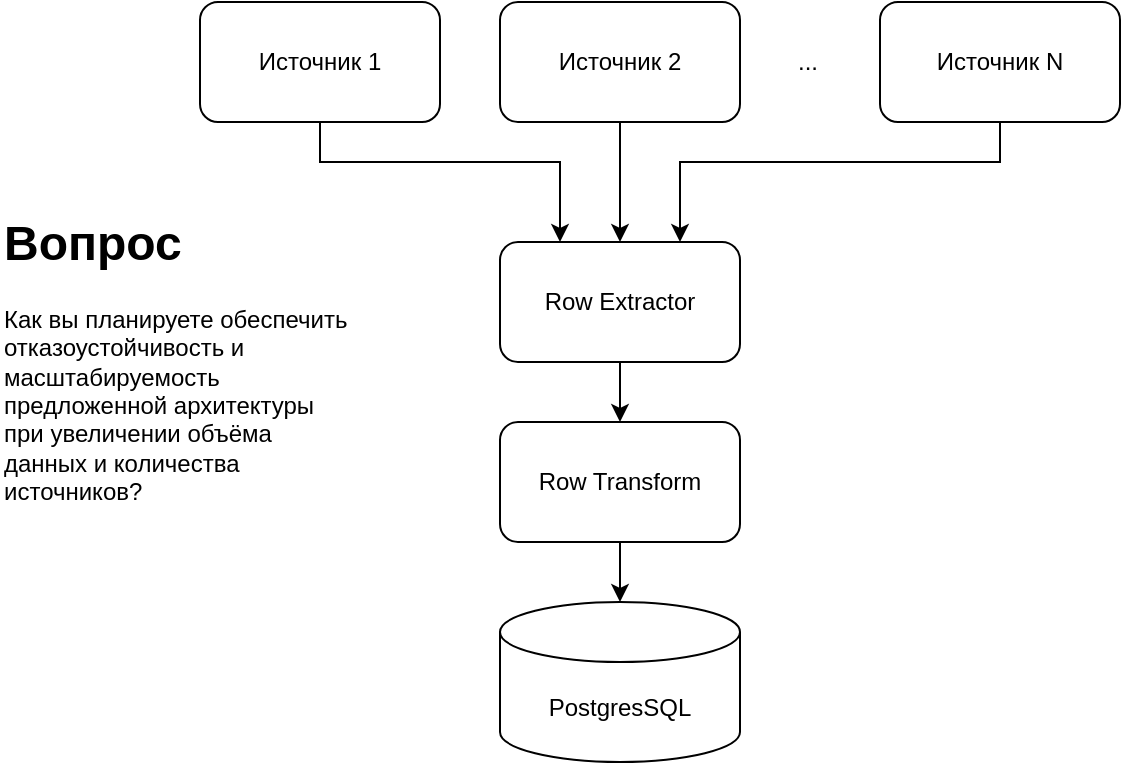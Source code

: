 <mxfile version="26.0.10">
  <diagram name="Страница — 1" id="rAcxXx5OQ_GRHU4Ex5gG">
    <mxGraphModel dx="1026" dy="650" grid="1" gridSize="10" guides="1" tooltips="1" connect="1" arrows="1" fold="1" page="1" pageScale="1" pageWidth="827" pageHeight="1169" math="0" shadow="0">
      <root>
        <mxCell id="0" />
        <mxCell id="1" parent="0" />
        <mxCell id="crnSlDX02r9EJmJ4Vwej-6" style="edgeStyle=orthogonalEdgeStyle;rounded=0;orthogonalLoop=1;jettySize=auto;html=1;entryX=0.25;entryY=0;entryDx=0;entryDy=0;" edge="1" parent="1" source="crnSlDX02r9EJmJ4Vwej-1" target="crnSlDX02r9EJmJ4Vwej-5">
          <mxGeometry relative="1" as="geometry">
            <Array as="points">
              <mxPoint x="170" y="150" />
              <mxPoint x="290" y="150" />
            </Array>
          </mxGeometry>
        </mxCell>
        <mxCell id="crnSlDX02r9EJmJ4Vwej-1" value="Источник 1" style="rounded=1;whiteSpace=wrap;html=1;" vertex="1" parent="1">
          <mxGeometry x="110" y="70" width="120" height="60" as="geometry" />
        </mxCell>
        <mxCell id="crnSlDX02r9EJmJ4Vwej-9" style="edgeStyle=orthogonalEdgeStyle;rounded=0;orthogonalLoop=1;jettySize=auto;html=1;entryX=0.75;entryY=0;entryDx=0;entryDy=0;" edge="1" parent="1" source="crnSlDX02r9EJmJ4Vwej-2" target="crnSlDX02r9EJmJ4Vwej-5">
          <mxGeometry relative="1" as="geometry">
            <Array as="points">
              <mxPoint x="510" y="150" />
              <mxPoint x="350" y="150" />
            </Array>
          </mxGeometry>
        </mxCell>
        <mxCell id="crnSlDX02r9EJmJ4Vwej-2" value="Источник N" style="rounded=1;whiteSpace=wrap;html=1;" vertex="1" parent="1">
          <mxGeometry x="450" y="70" width="120" height="60" as="geometry" />
        </mxCell>
        <mxCell id="crnSlDX02r9EJmJ4Vwej-8" style="edgeStyle=orthogonalEdgeStyle;rounded=0;orthogonalLoop=1;jettySize=auto;html=1;" edge="1" parent="1" source="crnSlDX02r9EJmJ4Vwej-3" target="crnSlDX02r9EJmJ4Vwej-5">
          <mxGeometry relative="1" as="geometry" />
        </mxCell>
        <mxCell id="crnSlDX02r9EJmJ4Vwej-3" value="Источник 2" style="rounded=1;whiteSpace=wrap;html=1;" vertex="1" parent="1">
          <mxGeometry x="260" y="70" width="120" height="60" as="geometry" />
        </mxCell>
        <mxCell id="crnSlDX02r9EJmJ4Vwej-4" value="..." style="text;html=1;align=center;verticalAlign=middle;whiteSpace=wrap;rounded=0;" vertex="1" parent="1">
          <mxGeometry x="384" y="85" width="60" height="30" as="geometry" />
        </mxCell>
        <mxCell id="crnSlDX02r9EJmJ4Vwej-11" style="edgeStyle=orthogonalEdgeStyle;rounded=0;orthogonalLoop=1;jettySize=auto;html=1;entryX=0.5;entryY=0;entryDx=0;entryDy=0;" edge="1" parent="1" source="crnSlDX02r9EJmJ4Vwej-5" target="crnSlDX02r9EJmJ4Vwej-10">
          <mxGeometry relative="1" as="geometry" />
        </mxCell>
        <mxCell id="crnSlDX02r9EJmJ4Vwej-5" value="Row Extractor" style="rounded=1;whiteSpace=wrap;html=1;" vertex="1" parent="1">
          <mxGeometry x="260" y="190" width="120" height="60" as="geometry" />
        </mxCell>
        <mxCell id="crnSlDX02r9EJmJ4Vwej-10" value="Row Transform" style="rounded=1;whiteSpace=wrap;html=1;" vertex="1" parent="1">
          <mxGeometry x="260" y="280" width="120" height="60" as="geometry" />
        </mxCell>
        <mxCell id="crnSlDX02r9EJmJ4Vwej-12" value="PostgresSQL" style="shape=cylinder3;whiteSpace=wrap;html=1;boundedLbl=1;backgroundOutline=1;size=15;" vertex="1" parent="1">
          <mxGeometry x="260" y="370" width="120" height="80" as="geometry" />
        </mxCell>
        <mxCell id="crnSlDX02r9EJmJ4Vwej-13" style="edgeStyle=orthogonalEdgeStyle;rounded=0;orthogonalLoop=1;jettySize=auto;html=1;entryX=0.5;entryY=0;entryDx=0;entryDy=0;entryPerimeter=0;" edge="1" parent="1" source="crnSlDX02r9EJmJ4Vwej-10" target="crnSlDX02r9EJmJ4Vwej-12">
          <mxGeometry relative="1" as="geometry" />
        </mxCell>
        <mxCell id="crnSlDX02r9EJmJ4Vwej-14" value="&lt;h1 style=&quot;margin-top: 0px;&quot;&gt;Вопрос&lt;/h1&gt;&lt;p&gt;Как вы планируете обеспечить отказоустойчивость и масштабируемость предложенной архитектуры при увеличении объёма данных и количества источников?&lt;/p&gt;" style="text;html=1;whiteSpace=wrap;overflow=hidden;rounded=0;" vertex="1" parent="1">
          <mxGeometry x="10" y="170" width="180" height="180" as="geometry" />
        </mxCell>
      </root>
    </mxGraphModel>
  </diagram>
</mxfile>
